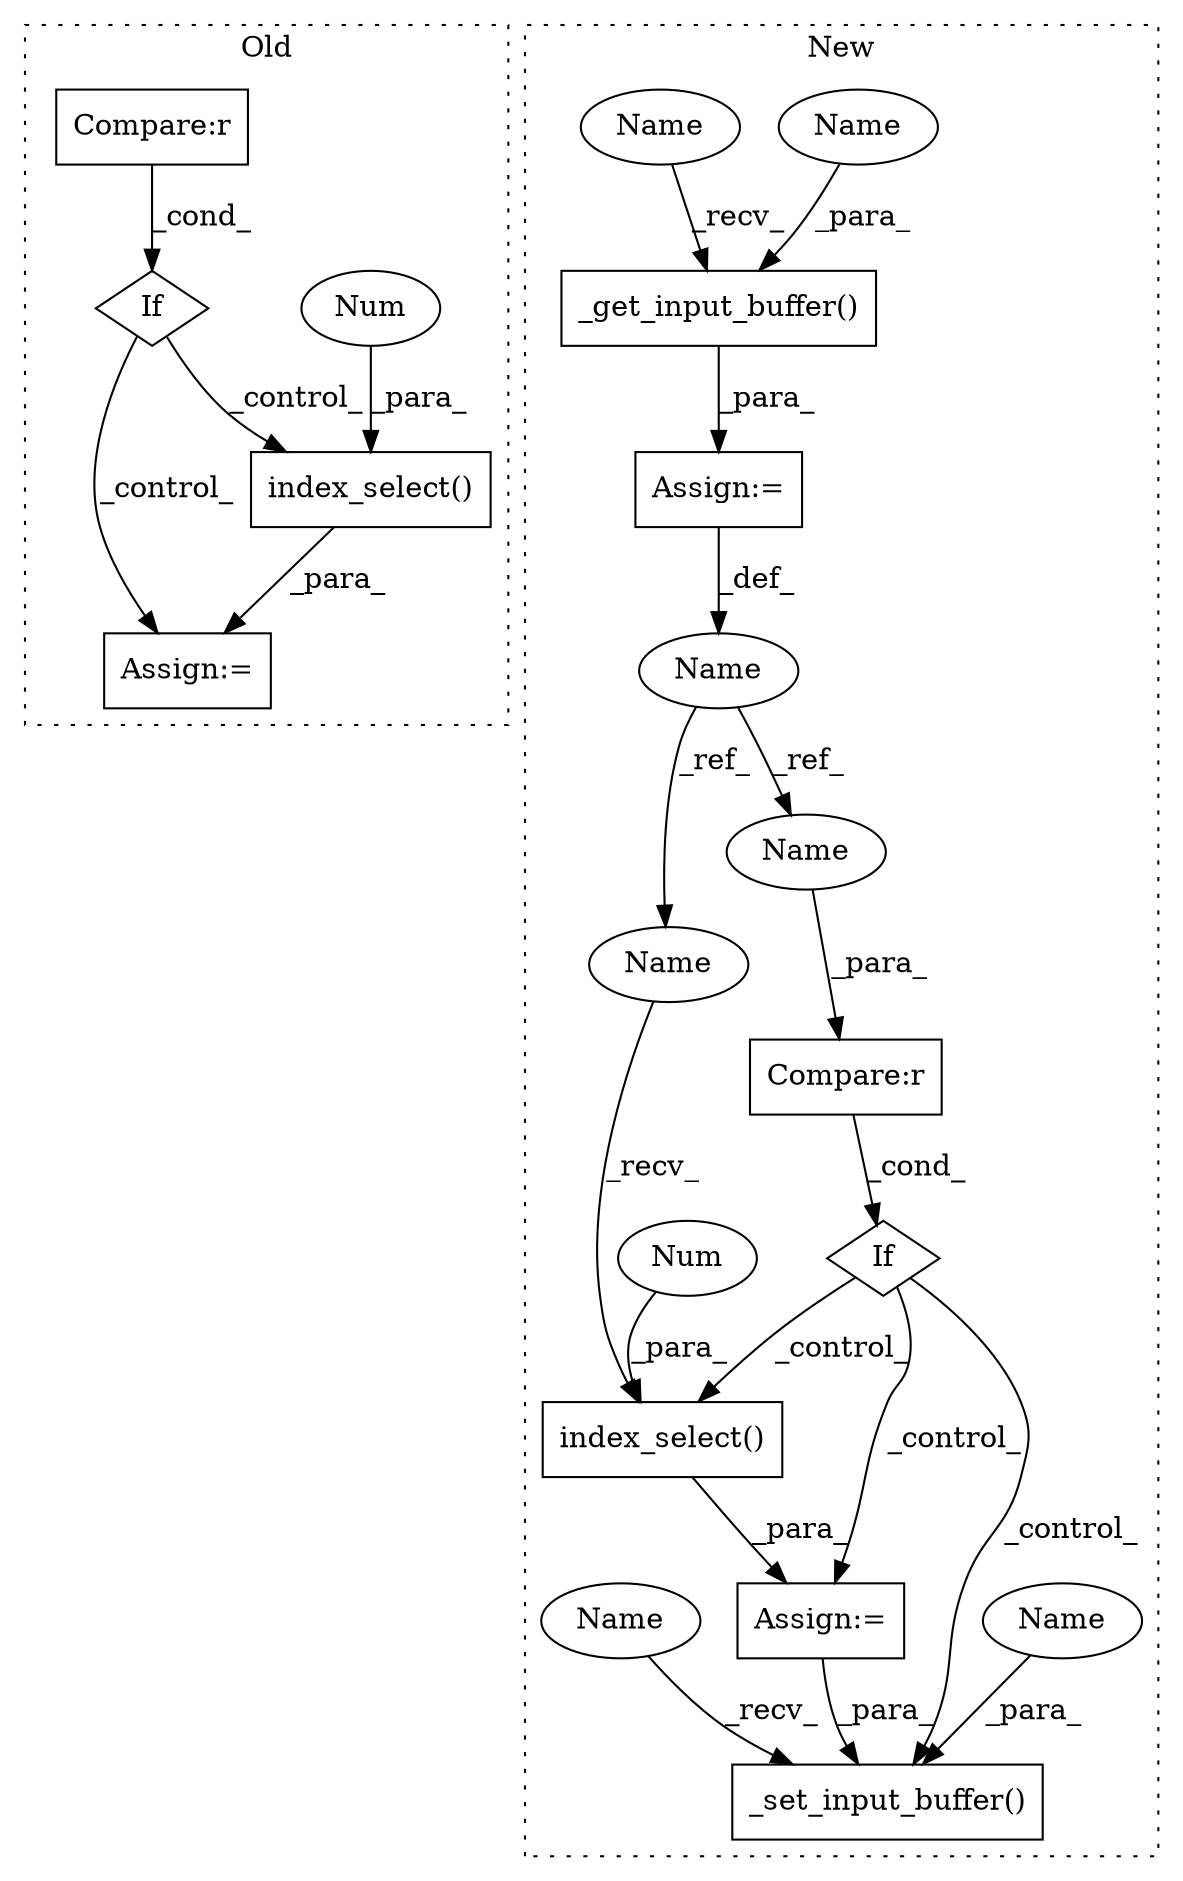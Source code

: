 digraph G {
subgraph cluster0 {
1 [label="index_select()" a="75" s="2945,2988" l="31,1" shape="box"];
3 [label="Num" a="76" s="2976" l="1" shape="ellipse"];
6 [label="If" a="96" s="2879" l="3" shape="diamond"];
10 [label="Compare:r" a="40" s="2882" l="29" shape="box"];
14 [label="Assign:=" a="68" s="2942" l="3" shape="box"];
label = "Old";
style="dotted";
}
subgraph cluster1 {
2 [label="If" a="96" s="2636" l="3" shape="diamond"];
4 [label="Compare:r" a="40" s="2639" l="24" shape="box"];
5 [label="Assign:=" a="68" s="2689" l="3" shape="box"];
7 [label="_set_input_buffer()" a="75" s="2744,2798" l="23,1" shape="box"];
8 [label="index_select()" a="75" s="2692,2730" l="26,1" shape="box"];
9 [label="_get_input_buffer()" a="75" s="2586,2626" l="23,1" shape="box"];
11 [label="Name" a="87" s="2571" l="12" shape="ellipse"];
12 [label="Num" a="76" s="2718" l="1" shape="ellipse"];
13 [label="Assign:=" a="68" s="2583" l="3" shape="box"];
15 [label="Name" a="87" s="2692" l="12" shape="ellipse"];
16 [label="Name" a="87" s="2639" l="12" shape="ellipse"];
17 [label="Name" a="87" s="2609" l="17" shape="ellipse"];
18 [label="Name" a="87" s="2767" l="17" shape="ellipse"];
19 [label="Name" a="87" s="2586" l="4" shape="ellipse"];
20 [label="Name" a="87" s="2744" l="4" shape="ellipse"];
label = "New";
style="dotted";
}
1 -> 14 [label="_para_"];
2 -> 8 [label="_control_"];
2 -> 5 [label="_control_"];
2 -> 7 [label="_control_"];
3 -> 1 [label="_para_"];
4 -> 2 [label="_cond_"];
5 -> 7 [label="_para_"];
6 -> 1 [label="_control_"];
6 -> 14 [label="_control_"];
8 -> 5 [label="_para_"];
9 -> 13 [label="_para_"];
10 -> 6 [label="_cond_"];
11 -> 16 [label="_ref_"];
11 -> 15 [label="_ref_"];
12 -> 8 [label="_para_"];
13 -> 11 [label="_def_"];
15 -> 8 [label="_recv_"];
16 -> 4 [label="_para_"];
17 -> 9 [label="_para_"];
18 -> 7 [label="_para_"];
19 -> 9 [label="_recv_"];
20 -> 7 [label="_recv_"];
}
